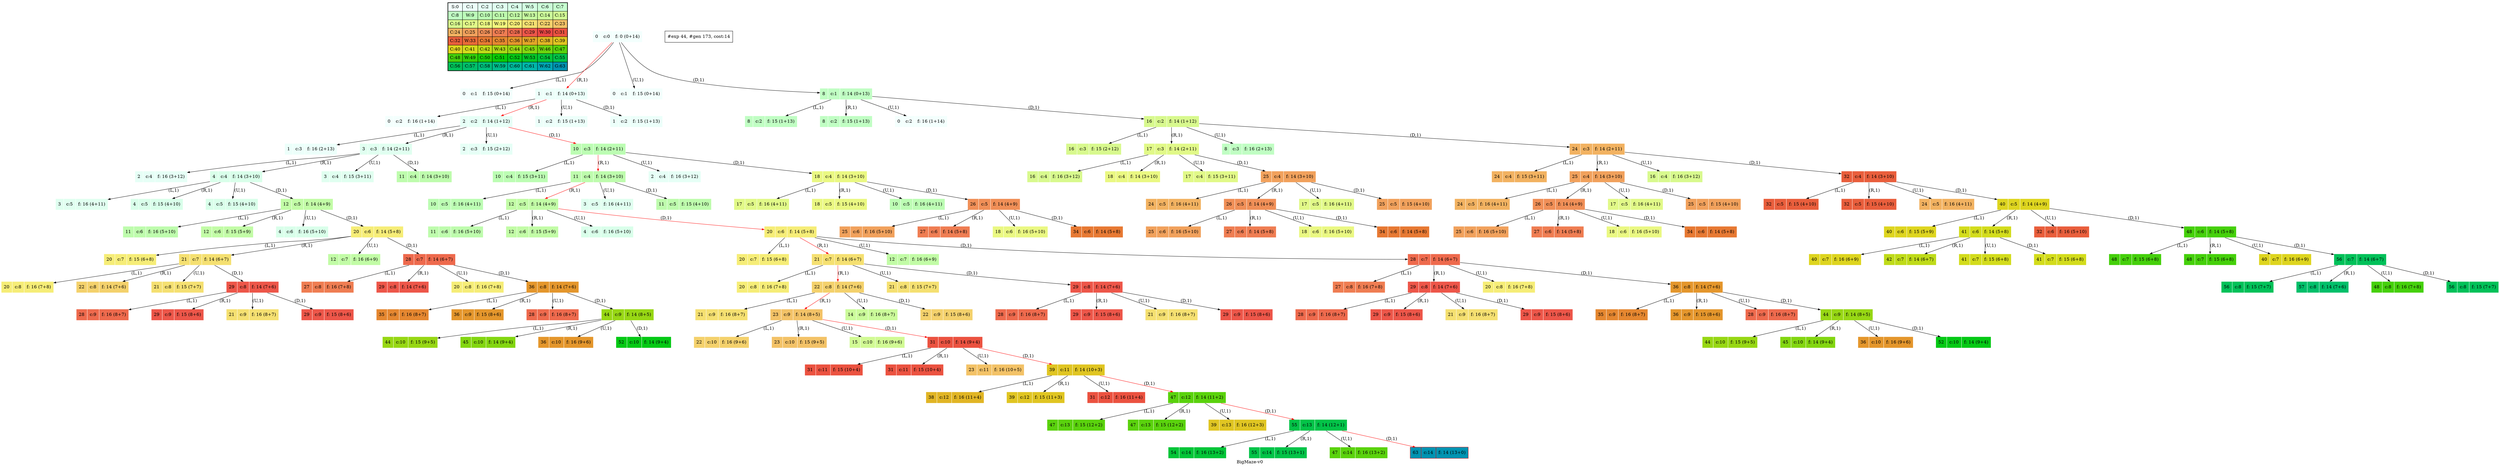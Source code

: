 digraph BigMaze { label="BigMaze-v0"
subgraph MAP {label=Map;map [shape=plaintext label=<<table border="1" cellpadding="5" cellspacing="0" cellborder="1"><tr><td bgcolor="0.46862745 0.04925994 0.99969645 1.        ">S:0</td><td bgcolor="0.45294118 0.07385253 0.99931706 1.        ">C:1</td><td bgcolor="0.4372549  0.09840028 0.99878599 1.        ">C:2</td><td bgcolor="0.42156863 0.12288829 0.99810333 1.        ">C:3</td><td bgcolor="0.40588235 0.1473017  0.99726917 1.        ">C:4</td><td bgcolor="0.39019608 0.17162568 0.99628365 1.        ">W:5</td><td bgcolor="0.3745098  0.19584547 0.99514692 1.        ">C:6</td><td bgcolor="0.35882353 0.21994636 0.99385914 1.        ">C:7</td></tr><tr><td bgcolor="0.34313725 0.24391372 0.99242051 1.        ">C:8</td><td bgcolor="0.32745098 0.267733   0.99083125 1.        ">W:9</td><td bgcolor="0.31176471 0.29138975 0.98909161 1.        ">C:10</td><td bgcolor="0.29607843 0.31486959 0.98720184 1.        ">C:11</td><td bgcolor="0.28039216 0.33815827 0.98516223 1.        ">C:12</td><td bgcolor="0.26470588 0.36124167 0.9829731  1.        ">W:13</td><td bgcolor="0.24901961 0.38410575 0.98063477 1.        ">C:14</td><td bgcolor="0.23333333 0.40673664 0.9781476  1.        ">C:15</td></tr><tr><td bgcolor="0.21764706 0.42912061 0.97551197 1.        ">C:16</td><td bgcolor="0.20196078 0.45124406 0.97272827 1.        ">C:17</td><td bgcolor="0.18627451 0.47309356 0.96979694 1.        ">C:18</td><td bgcolor="0.17058824 0.49465584 0.9667184  1.        ">W:19</td><td bgcolor="0.15490196 0.51591783 0.96349314 1.        ">C:20</td><td bgcolor="0.13921569 0.5368666  0.96012165 1.        ">C:21</td><td bgcolor="0.12352941 0.55748944 0.95660442 1.        ">C:22</td><td bgcolor="0.10784314 0.57777383 0.952942   1.        ">C:23</td></tr><tr><td bgcolor="0.09215686 0.59770746 0.94913494 1.        ">C:24</td><td bgcolor="0.07647059 0.61727822 0.94518383 1.        ">C:25</td><td bgcolor="0.06078431 0.63647424 0.94108925 1.        ">C:26</td><td bgcolor="0.04509804 0.65528385 0.93685184 1.        ">C:27</td><td bgcolor="0.02941176 0.67369564 0.93247223 1.        ">C:28</td><td bgcolor="0.01372549 0.69169844 0.92795109 1.        ">C:29</td><td bgcolor="0.00196078 0.70928131 0.92328911 1.        ">W:30</td><td bgcolor="0.01764706 0.72643357 0.91848699 1.        ">C:31</td></tr><tr><td bgcolor="0.03333333 0.74314483 0.91354546 1.        ">C:32</td><td bgcolor="0.04901961 0.75940492 0.90846527 1.        ">W:33</td><td bgcolor="0.06470588 0.77520398 0.9032472  1.        ">C:34</td><td bgcolor="0.08039216 0.79053241 0.89789203 1.        ">C:35</td><td bgcolor="0.09607843 0.80538092 0.89240058 1.        ">C:36</td><td bgcolor="0.11176471 0.81974048 0.88677369 1.        ">W:37</td><td bgcolor="0.12745098 0.83360239 0.88101219 1.        ">C:38</td><td bgcolor="0.14313725 0.84695821 0.87511698 1.        ">C:39</td></tr><tr><td bgcolor="0.15882353 0.85979985 0.86908895 1.        ">C:40</td><td bgcolor="0.1745098  0.87211951 0.862929   1.        ">C:41</td><td bgcolor="0.19019608 0.88390971 0.85663808 1.        ">C:42</td><td bgcolor="0.20588235 0.89516329 0.85021714 1.        ">W:43</td><td bgcolor="0.22156863 0.90587342 0.84366715 1.        ">C:44</td><td bgcolor="0.2372549  0.9160336  0.83698911 1.        ">C:45</td><td bgcolor="0.25294118 0.92563766 0.83018403 1.        ">W:46</td><td bgcolor="0.26862745 0.93467977 0.82325295 1.        ">C:47</td></tr><tr><td bgcolor="0.28431373 0.94315443 0.81619691 1.        ">C:48</td><td bgcolor="0.3        0.95105652 0.80901699 1.        ">W:49</td><td bgcolor="0.31568627 0.95838122 0.80171428 1.        ">C:50</td><td bgcolor="0.33137255 0.96512409 0.79428989 1.        ">C:51</td><td bgcolor="0.34705882 0.97128103 0.78674494 1.        ">C:52</td><td bgcolor="0.3627451  0.97684832 0.77908057 1.        ">W:53</td><td bgcolor="0.37843137 0.98182256 0.77129796 1.        ">C:54</td><td bgcolor="0.39411765 0.98620075 0.76339828 1.        ">C:55</td></tr><tr><td bgcolor="0.40980392 0.98998021 0.75538273 1.        ">C:56</td><td bgcolor="0.4254902  0.99315867 0.74725253 1.        ">C:57</td><td bgcolor="0.44117647 0.99573418 0.73900892 1.        ">C:58</td><td bgcolor="0.45686275 0.99770518 0.73065313 1.        ">W:59</td><td bgcolor="0.47254902 0.99907048 0.72218645 1.        ">C:60</td><td bgcolor="0.48823529 0.99982925 0.71361015 1.        ">C:61</td><td bgcolor="0.51176471 0.99982925 0.70054304 1.        ">W:62</td><td bgcolor="0.52745098 0.99907048 0.69169844 1.        ">G:63</td></tr></table>>]} 
nodesep=1 ranksep=0.5 node [shape=record] edge [arrowsize=0.7] 
"0_0" [label="<f0>0 |<f1> c:0 |<f2> f: 0 (0+14)", style=filled color=white fillcolor="0.46862745 0.04925994 0.99969645 1.        "]
"0_0.0-0" [label="<f0>0 |<f1> c:1 |<f2> f: 15 (0+14)", style=filled color=white fillcolor="0.46862745 0.04925994 0.99969645 1.        "] "0_0" -> "0_0.0-0" [label="(L,1)" ]; 
"0_0.1-1" [label="<f0>1 |<f1> c:1 |<f2> f: 14 (0+13)", style=filled color=white fillcolor="0.45294118 0.07385253 0.99931706 1.        "] "0_0" -> "0_0.1-1" [label="(R,1)" color=red ];  
"0_0.0-2" [label="<f0>0 |<f1> c:1 |<f2> f: 15 (0+14)", style=filled color=white fillcolor="0.46862745 0.04925994 0.99969645 1.        "] "0_0" -> "0_0.0-2" [label="(U,1)" ]; 
"0_0.8-3" [label="<f0>8 |<f1> c:1 |<f2> f: 14 (0+13)", style=filled color=white fillcolor="0.34313725 0.24391372 0.99242051 1.        "] "0_0" -> "0_0.8-3" [label="(D,1)" ]; 
"0_0.1.0-0" [label="<f0>0 |<f1> c:2 |<f2> f: 16 (1+14)", style=filled color=white fillcolor="0.46862745 0.04925994 0.99969645 1.        "] "0_0.1-1" -> "0_0.1.0-0" [label="(L,1)" ]; 
"0_0.1.2-1" [label="<f0>2 |<f1> c:2 |<f2> f: 14 (1+12)", style=filled color=white fillcolor="0.4372549  0.09840028 0.99878599 1.        "] "0_0.1-1" -> "0_0.1.2-1" [label="(R,1)" color=red ];  
"0_0.1.1-2" [label="<f0>1 |<f1> c:2 |<f2> f: 15 (1+13)", style=filled color=white fillcolor="0.45294118 0.07385253 0.99931706 1.        "] "0_0.1-1" -> "0_0.1.1-2" [label="(U,1)" ]; 
"0_0.1.1-3" [label="<f0>1 |<f1> c:2 |<f2> f: 15 (1+13)", style=filled color=white fillcolor="0.45294118 0.07385253 0.99931706 1.        "] "0_0.1-1" -> "0_0.1.1-3" [label="(D,1)" ]; 
"0_0.8.8-0" [label="<f0>8 |<f1> c:2 |<f2> f: 15 (1+13)", style=filled color=white fillcolor="0.34313725 0.24391372 0.99242051 1.        "] "0_0.8-3" -> "0_0.8.8-0" [label="(L,1)" ]; 
"0_0.8.8-1" [label="<f0>8 |<f1> c:2 |<f2> f: 15 (1+13)", style=filled color=white fillcolor="0.34313725 0.24391372 0.99242051 1.        "] "0_0.8-3" -> "0_0.8.8-1" [label="(R,1)" ]; 
"0_0.8.0-2" [label="<f0>0 |<f1> c:2 |<f2> f: 16 (1+14)", style=filled color=white fillcolor="0.46862745 0.04925994 0.99969645 1.        "] "0_0.8-3" -> "0_0.8.0-2" [label="(U,1)" ]; 
"0_0.8.16-3" [label="<f0>16 |<f1> c:2 |<f2> f: 14 (1+12)", style=filled color=white fillcolor="0.21764706 0.42912061 0.97551197 1.        "] "0_0.8-3" -> "0_0.8.16-3" [label="(D,1)" ]; 
"0_0.1.2.1-0" [label="<f0>1 |<f1> c:3 |<f2> f: 16 (2+13)", style=filled color=white fillcolor="0.45294118 0.07385253 0.99931706 1.        "] "0_0.1.2-1" -> "0_0.1.2.1-0" [label="(L,1)" ]; 
"0_0.1.2.3-1" [label="<f0>3 |<f1> c:3 |<f2> f: 14 (2+11)", style=filled color=white fillcolor="0.42156863 0.12288829 0.99810333 1.        "] "0_0.1.2-1" -> "0_0.1.2.3-1" [label="(R,1)" ]; 
"0_0.1.2.2-2" [label="<f0>2 |<f1> c:3 |<f2> f: 15 (2+12)", style=filled color=white fillcolor="0.4372549  0.09840028 0.99878599 1.        "] "0_0.1.2-1" -> "0_0.1.2.2-2" [label="(U,1)" ]; 
"0_0.1.2.10-3" [label="<f0>10 |<f1> c:3 |<f2> f: 14 (2+11)", style=filled color=white fillcolor="0.31176471 0.29138975 0.98909161 1.        "] "0_0.1.2-1" -> "0_0.1.2.10-3" [label="(D,1)" color=red ];  
"0_0.8.16.16-0" [label="<f0>16 |<f1> c:3 |<f2> f: 15 (2+12)", style=filled color=white fillcolor="0.21764706 0.42912061 0.97551197 1.        "] "0_0.8.16-3" -> "0_0.8.16.16-0" [label="(L,1)" ]; 
"0_0.8.16.17-1" [label="<f0>17 |<f1> c:3 |<f2> f: 14 (2+11)", style=filled color=white fillcolor="0.20196078 0.45124406 0.97272827 1.        "] "0_0.8.16-3" -> "0_0.8.16.17-1" [label="(R,1)" ]; 
"0_0.8.16.8-2" [label="<f0>8 |<f1> c:3 |<f2> f: 16 (2+13)", style=filled color=white fillcolor="0.34313725 0.24391372 0.99242051 1.        "] "0_0.8.16-3" -> "0_0.8.16.8-2" [label="(U,1)" ]; 
"0_0.8.16.24-3" [label="<f0>24 |<f1> c:3 |<f2> f: 14 (2+11)", style=filled color=white fillcolor="0.09215686 0.59770746 0.94913494 1.        "] "0_0.8.16-3" -> "0_0.8.16.24-3" [label="(D,1)" ]; 
"0_0.1.2.10.10-0" [label="<f0>10 |<f1> c:4 |<f2> f: 15 (3+11)", style=filled color=white fillcolor="0.31176471 0.29138975 0.98909161 1.        "] "0_0.1.2.10-3" -> "0_0.1.2.10.10-0" [label="(L,1)" ]; 
"0_0.1.2.10.11-1" [label="<f0>11 |<f1> c:4 |<f2> f: 14 (3+10)", style=filled color=white fillcolor="0.29607843 0.31486959 0.98720184 1.        "] "0_0.1.2.10-3" -> "0_0.1.2.10.11-1" [label="(R,1)" color=red ];  
"0_0.1.2.10.2-2" [label="<f0>2 |<f1> c:4 |<f2> f: 16 (3+12)", style=filled color=white fillcolor="0.4372549  0.09840028 0.99878599 1.        "] "0_0.1.2.10-3" -> "0_0.1.2.10.2-2" [label="(U,1)" ]; 
"0_0.1.2.10.18-3" [label="<f0>18 |<f1> c:4 |<f2> f: 14 (3+10)", style=filled color=white fillcolor="0.18627451 0.47309356 0.96979694 1.        "] "0_0.1.2.10-3" -> "0_0.1.2.10.18-3" [label="(D,1)" ]; 
"0_0.1.2.3.2-0" [label="<f0>2 |<f1> c:4 |<f2> f: 16 (3+12)", style=filled color=white fillcolor="0.4372549  0.09840028 0.99878599 1.        "] "0_0.1.2.3-1" -> "0_0.1.2.3.2-0" [label="(L,1)" ]; 
"0_0.1.2.3.4-1" [label="<f0>4 |<f1> c:4 |<f2> f: 14 (3+10)", style=filled color=white fillcolor="0.40588235 0.1473017  0.99726917 1.        "] "0_0.1.2.3-1" -> "0_0.1.2.3.4-1" [label="(R,1)" ]; 
"0_0.1.2.3.3-2" [label="<f0>3 |<f1> c:4 |<f2> f: 15 (3+11)", style=filled color=white fillcolor="0.42156863 0.12288829 0.99810333 1.        "] "0_0.1.2.3-1" -> "0_0.1.2.3.3-2" [label="(U,1)" ]; 
"0_0.1.2.3.11-3" [label="<f0>11 |<f1> c:4 |<f2> f: 14 (3+10)", style=filled color=white fillcolor="0.29607843 0.31486959 0.98720184 1.        "] "0_0.1.2.3-1" -> "0_0.1.2.3.11-3" [label="(D,1)" ]; 
"0_0.8.16.17.16-0" [label="<f0>16 |<f1> c:4 |<f2> f: 16 (3+12)", style=filled color=white fillcolor="0.21764706 0.42912061 0.97551197 1.        "] "0_0.8.16.17-1" -> "0_0.8.16.17.16-0" [label="(L,1)" ]; 
"0_0.8.16.17.18-1" [label="<f0>18 |<f1> c:4 |<f2> f: 14 (3+10)", style=filled color=white fillcolor="0.18627451 0.47309356 0.96979694 1.        "] "0_0.8.16.17-1" -> "0_0.8.16.17.18-1" [label="(R,1)" ]; 
"0_0.8.16.17.17-2" [label="<f0>17 |<f1> c:4 |<f2> f: 15 (3+11)", style=filled color=white fillcolor="0.20196078 0.45124406 0.97272827 1.        "] "0_0.8.16.17-1" -> "0_0.8.16.17.17-2" [label="(U,1)" ]; 
"0_0.8.16.17.25-3" [label="<f0>25 |<f1> c:4 |<f2> f: 14 (3+10)", style=filled color=white fillcolor="0.07647059 0.61727822 0.94518383 1.        "] "0_0.8.16.17-1" -> "0_0.8.16.17.25-3" [label="(D,1)" ]; 
"0_0.1.2.10.11.10-0" [label="<f0>10 |<f1> c:5 |<f2> f: 16 (4+11)", style=filled color=white fillcolor="0.31176471 0.29138975 0.98909161 1.        "] "0_0.1.2.10.11-1" -> "0_0.1.2.10.11.10-0" [label="(L,1)" ]; 
"0_0.1.2.10.11.12-1" [label="<f0>12 |<f1> c:5 |<f2> f: 14 (4+9)", style=filled color=white fillcolor="0.28039216 0.33815827 0.98516223 1.        "] "0_0.1.2.10.11-1" -> "0_0.1.2.10.11.12-1" [label="(R,1)" color=red ];  
"0_0.1.2.10.11.3-2" [label="<f0>3 |<f1> c:5 |<f2> f: 16 (4+11)", style=filled color=white fillcolor="0.42156863 0.12288829 0.99810333 1.        "] "0_0.1.2.10.11-1" -> "0_0.1.2.10.11.3-2" [label="(U,1)" ]; 
"0_0.1.2.10.11.11-3" [label="<f0>11 |<f1> c:5 |<f2> f: 15 (4+10)", style=filled color=white fillcolor="0.29607843 0.31486959 0.98720184 1.        "] "0_0.1.2.10.11-1" -> "0_0.1.2.10.11.11-3" [label="(D,1)" ]; 
"0_0.8.16.17.25.24-0" [label="<f0>24 |<f1> c:5 |<f2> f: 16 (4+11)", style=filled color=white fillcolor="0.09215686 0.59770746 0.94913494 1.        "] "0_0.8.16.17.25-3" -> "0_0.8.16.17.25.24-0" [label="(L,1)" ]; 
"0_0.8.16.17.25.26-1" [label="<f0>26 |<f1> c:5 |<f2> f: 14 (4+9)", style=filled color=white fillcolor="0.06078431 0.63647424 0.94108925 1.        "] "0_0.8.16.17.25-3" -> "0_0.8.16.17.25.26-1" [label="(R,1)" ]; 
"0_0.8.16.17.25.17-2" [label="<f0>17 |<f1> c:5 |<f2> f: 16 (4+11)", style=filled color=white fillcolor="0.20196078 0.45124406 0.97272827 1.        "] "0_0.8.16.17.25-3" -> "0_0.8.16.17.25.17-2" [label="(U,1)" ]; 
"0_0.8.16.17.25.25-3" [label="<f0>25 |<f1> c:5 |<f2> f: 15 (4+10)", style=filled color=white fillcolor="0.07647059 0.61727822 0.94518383 1.        "] "0_0.8.16.17.25-3" -> "0_0.8.16.17.25.25-3" [label="(D,1)" ]; 
"0_0.1.2.10.11.12.11-0" [label="<f0>11 |<f1> c:6 |<f2> f: 16 (5+10)", style=filled color=white fillcolor="0.29607843 0.31486959 0.98720184 1.        "] "0_0.1.2.10.11.12-1" -> "0_0.1.2.10.11.12.11-0" [label="(L,1)" ]; 
"0_0.1.2.10.11.12.12-1" [label="<f0>12 |<f1> c:6 |<f2> f: 15 (5+9)", style=filled color=white fillcolor="0.28039216 0.33815827 0.98516223 1.        "] "0_0.1.2.10.11.12-1" -> "0_0.1.2.10.11.12.12-1" [label="(R,1)" ]; 
"0_0.1.2.10.11.12.4-2" [label="<f0>4 |<f1> c:6 |<f2> f: 16 (5+10)", style=filled color=white fillcolor="0.40588235 0.1473017  0.99726917 1.        "] "0_0.1.2.10.11.12-1" -> "0_0.1.2.10.11.12.4-2" [label="(U,1)" ]; 
"0_0.1.2.10.11.12.20-3" [label="<f0>20 |<f1> c:6 |<f2> f: 14 (5+8)", style=filled color=white fillcolor="0.15490196 0.51591783 0.96349314 1.        "] "0_0.1.2.10.11.12-1" -> "0_0.1.2.10.11.12.20-3" [label="(D,1)" color=red ];  
"0_0.8.16.17.25.26.25-0" [label="<f0>25 |<f1> c:6 |<f2> f: 16 (5+10)", style=filled color=white fillcolor="0.07647059 0.61727822 0.94518383 1.        "] "0_0.8.16.17.25.26-1" -> "0_0.8.16.17.25.26.25-0" [label="(L,1)" ]; 
"0_0.8.16.17.25.26.27-1" [label="<f0>27 |<f1> c:6 |<f2> f: 14 (5+8)", style=filled color=white fillcolor="0.04509804 0.65528385 0.93685184 1.        "] "0_0.8.16.17.25.26-1" -> "0_0.8.16.17.25.26.27-1" [label="(R,1)" ]; 
"0_0.8.16.17.25.26.18-2" [label="<f0>18 |<f1> c:6 |<f2> f: 16 (5+10)", style=filled color=white fillcolor="0.18627451 0.47309356 0.96979694 1.        "] "0_0.8.16.17.25.26-1" -> "0_0.8.16.17.25.26.18-2" [label="(U,1)" ]; 
"0_0.8.16.17.25.26.34-3" [label="<f0>34 |<f1> c:6 |<f2> f: 14 (5+8)", style=filled color=white fillcolor="0.06470588 0.77520398 0.9032472  1.        "] "0_0.8.16.17.25.26-1" -> "0_0.8.16.17.25.26.34-3" [label="(D,1)" ]; 
"0_0.1.2.10.18.17-0" [label="<f0>17 |<f1> c:5 |<f2> f: 16 (4+11)", style=filled color=white fillcolor="0.20196078 0.45124406 0.97272827 1.        "] "0_0.1.2.10.18-3" -> "0_0.1.2.10.18.17-0" [label="(L,1)" ]; 
"0_0.1.2.10.18.18-1" [label="<f0>18 |<f1> c:5 |<f2> f: 15 (4+10)", style=filled color=white fillcolor="0.18627451 0.47309356 0.96979694 1.        "] "0_0.1.2.10.18-3" -> "0_0.1.2.10.18.18-1" [label="(R,1)" ]; 
"0_0.1.2.10.18.10-2" [label="<f0>10 |<f1> c:5 |<f2> f: 16 (4+11)", style=filled color=white fillcolor="0.31176471 0.29138975 0.98909161 1.        "] "0_0.1.2.10.18-3" -> "0_0.1.2.10.18.10-2" [label="(U,1)" ]; 
"0_0.1.2.10.18.26-3" [label="<f0>26 |<f1> c:5 |<f2> f: 14 (4+9)", style=filled color=white fillcolor="0.06078431 0.63647424 0.94108925 1.        "] "0_0.1.2.10.18-3" -> "0_0.1.2.10.18.26-3" [label="(D,1)" ]; 
"0_0.1.2.3.4.3-0" [label="<f0>3 |<f1> c:5 |<f2> f: 16 (4+11)", style=filled color=white fillcolor="0.42156863 0.12288829 0.99810333 1.        "] "0_0.1.2.3.4-1" -> "0_0.1.2.3.4.3-0" [label="(L,1)" ]; 
"0_0.1.2.3.4.4-1" [label="<f0>4 |<f1> c:5 |<f2> f: 15 (4+10)", style=filled color=white fillcolor="0.40588235 0.1473017  0.99726917 1.        "] "0_0.1.2.3.4-1" -> "0_0.1.2.3.4.4-1" [label="(R,1)" ]; 
"0_0.1.2.3.4.4-2" [label="<f0>4 |<f1> c:5 |<f2> f: 15 (4+10)", style=filled color=white fillcolor="0.40588235 0.1473017  0.99726917 1.        "] "0_0.1.2.3.4-1" -> "0_0.1.2.3.4.4-2" [label="(U,1)" ]; 
"0_0.1.2.3.4.12-3" [label="<f0>12 |<f1> c:5 |<f2> f: 14 (4+9)", style=filled color=white fillcolor="0.28039216 0.33815827 0.98516223 1.        "] "0_0.1.2.3.4-1" -> "0_0.1.2.3.4.12-3" [label="(D,1)" ]; 
"0_0.8.16.24.24-0" [label="<f0>24 |<f1> c:4 |<f2> f: 15 (3+11)", style=filled color=white fillcolor="0.09215686 0.59770746 0.94913494 1.        "] "0_0.8.16.24-3" -> "0_0.8.16.24.24-0" [label="(L,1)" ]; 
"0_0.8.16.24.25-1" [label="<f0>25 |<f1> c:4 |<f2> f: 14 (3+10)", style=filled color=white fillcolor="0.07647059 0.61727822 0.94518383 1.        "] "0_0.8.16.24-3" -> "0_0.8.16.24.25-1" [label="(R,1)" ]; 
"0_0.8.16.24.16-2" [label="<f0>16 |<f1> c:4 |<f2> f: 16 (3+12)", style=filled color=white fillcolor="0.21764706 0.42912061 0.97551197 1.        "] "0_0.8.16.24-3" -> "0_0.8.16.24.16-2" [label="(U,1)" ]; 
"0_0.8.16.24.32-3" [label="<f0>32 |<f1> c:4 |<f2> f: 14 (3+10)", style=filled color=white fillcolor="0.03333333 0.74314483 0.91354546 1.        "] "0_0.8.16.24-3" -> "0_0.8.16.24.32-3" [label="(D,1)" ]; 
"0_0.1.2.10.11.12.20.20-0" [label="<f0>20 |<f1> c:7 |<f2> f: 15 (6+8)", style=filled color=white fillcolor="0.15490196 0.51591783 0.96349314 1.        "] "0_0.1.2.10.11.12.20-3" -> "0_0.1.2.10.11.12.20.20-0" [label="(L,1)" ]; 
"0_0.1.2.10.11.12.20.21-1" [label="<f0>21 |<f1> c:7 |<f2> f: 14 (6+7)", style=filled color=white fillcolor="0.13921569 0.5368666  0.96012165 1.        "] "0_0.1.2.10.11.12.20-3" -> "0_0.1.2.10.11.12.20.21-1" [label="(R,1)" color=red ];  
"0_0.1.2.10.11.12.20.12-2" [label="<f0>12 |<f1> c:7 |<f2> f: 16 (6+9)", style=filled color=white fillcolor="0.28039216 0.33815827 0.98516223 1.        "] "0_0.1.2.10.11.12.20-3" -> "0_0.1.2.10.11.12.20.12-2" [label="(U,1)" ]; 
"0_0.1.2.10.11.12.20.28-3" [label="<f0>28 |<f1> c:7 |<f2> f: 14 (6+7)", style=filled color=white fillcolor="0.02941176 0.67369564 0.93247223 1.        "] "0_0.1.2.10.11.12.20-3" -> "0_0.1.2.10.11.12.20.28-3" [label="(D,1)" ]; 
"0_0.1.2.10.18.26.25-0" [label="<f0>25 |<f1> c:6 |<f2> f: 16 (5+10)", style=filled color=white fillcolor="0.07647059 0.61727822 0.94518383 1.        "] "0_0.1.2.10.18.26-3" -> "0_0.1.2.10.18.26.25-0" [label="(L,1)" ]; 
"0_0.1.2.10.18.26.27-1" [label="<f0>27 |<f1> c:6 |<f2> f: 14 (5+8)", style=filled color=white fillcolor="0.04509804 0.65528385 0.93685184 1.        "] "0_0.1.2.10.18.26-3" -> "0_0.1.2.10.18.26.27-1" [label="(R,1)" ]; 
"0_0.1.2.10.18.26.18-2" [label="<f0>18 |<f1> c:6 |<f2> f: 16 (5+10)", style=filled color=white fillcolor="0.18627451 0.47309356 0.96979694 1.        "] "0_0.1.2.10.18.26-3" -> "0_0.1.2.10.18.26.18-2" [label="(U,1)" ]; 
"0_0.1.2.10.18.26.34-3" [label="<f0>34 |<f1> c:6 |<f2> f: 14 (5+8)", style=filled color=white fillcolor="0.06470588 0.77520398 0.9032472  1.        "] "0_0.1.2.10.18.26-3" -> "0_0.1.2.10.18.26.34-3" [label="(D,1)" ]; 
"0_0.8.16.24.25.24-0" [label="<f0>24 |<f1> c:5 |<f2> f: 16 (4+11)", style=filled color=white fillcolor="0.09215686 0.59770746 0.94913494 1.        "] "0_0.8.16.24.25-1" -> "0_0.8.16.24.25.24-0" [label="(L,1)" ]; 
"0_0.8.16.24.25.26-1" [label="<f0>26 |<f1> c:5 |<f2> f: 14 (4+9)", style=filled color=white fillcolor="0.06078431 0.63647424 0.94108925 1.        "] "0_0.8.16.24.25-1" -> "0_0.8.16.24.25.26-1" [label="(R,1)" ]; 
"0_0.8.16.24.25.17-2" [label="<f0>17 |<f1> c:5 |<f2> f: 16 (4+11)", style=filled color=white fillcolor="0.20196078 0.45124406 0.97272827 1.        "] "0_0.8.16.24.25-1" -> "0_0.8.16.24.25.17-2" [label="(U,1)" ]; 
"0_0.8.16.24.25.25-3" [label="<f0>25 |<f1> c:5 |<f2> f: 15 (4+10)", style=filled color=white fillcolor="0.07647059 0.61727822 0.94518383 1.        "] "0_0.8.16.24.25-1" -> "0_0.8.16.24.25.25-3" [label="(D,1)" ]; 
"0_0.8.16.24.32.32-0" [label="<f0>32 |<f1> c:5 |<f2> f: 15 (4+10)", style=filled color=white fillcolor="0.03333333 0.74314483 0.91354546 1.        "] "0_0.8.16.24.32-3" -> "0_0.8.16.24.32.32-0" [label="(L,1)" ]; 
"0_0.8.16.24.32.32-1" [label="<f0>32 |<f1> c:5 |<f2> f: 15 (4+10)", style=filled color=white fillcolor="0.03333333 0.74314483 0.91354546 1.        "] "0_0.8.16.24.32-3" -> "0_0.8.16.24.32.32-1" [label="(R,1)" ]; 
"0_0.8.16.24.32.24-2" [label="<f0>24 |<f1> c:5 |<f2> f: 16 (4+11)", style=filled color=white fillcolor="0.09215686 0.59770746 0.94913494 1.        "] "0_0.8.16.24.32-3" -> "0_0.8.16.24.32.24-2" [label="(U,1)" ]; 
"0_0.8.16.24.32.40-3" [label="<f0>40 |<f1> c:5 |<f2> f: 14 (4+9)", style=filled color=white fillcolor="0.15882353 0.85979985 0.86908895 1.        "] "0_0.8.16.24.32-3" -> "0_0.8.16.24.32.40-3" [label="(D,1)" ]; 
"0_0.1.2.10.11.12.20.21.20-0" [label="<f0>20 |<f1> c:8 |<f2> f: 16 (7+8)", style=filled color=white fillcolor="0.15490196 0.51591783 0.96349314 1.        "] "0_0.1.2.10.11.12.20.21-1" -> "0_0.1.2.10.11.12.20.21.20-0" [label="(L,1)" ]; 
"0_0.1.2.10.11.12.20.21.22-1" [label="<f0>22 |<f1> c:8 |<f2> f: 14 (7+6)", style=filled color=white fillcolor="0.12352941 0.55748944 0.95660442 1.        "] "0_0.1.2.10.11.12.20.21-1" -> "0_0.1.2.10.11.12.20.21.22-1" [label="(R,1)" color=red ];  
"0_0.1.2.10.11.12.20.21.21-2" [label="<f0>21 |<f1> c:8 |<f2> f: 15 (7+7)", style=filled color=white fillcolor="0.13921569 0.5368666  0.96012165 1.        "] "0_0.1.2.10.11.12.20.21-1" -> "0_0.1.2.10.11.12.20.21.21-2" [label="(U,1)" ]; 
"0_0.1.2.10.11.12.20.21.29-3" [label="<f0>29 |<f1> c:8 |<f2> f: 14 (7+6)", style=filled color=white fillcolor="0.01372549 0.69169844 0.92795109 1.        "] "0_0.1.2.10.11.12.20.21-1" -> "0_0.1.2.10.11.12.20.21.29-3" [label="(D,1)" ]; 
"0_0.8.16.24.32.40.40-0" [label="<f0>40 |<f1> c:6 |<f2> f: 15 (5+9)", style=filled color=white fillcolor="0.15882353 0.85979985 0.86908895 1.        "] "0_0.8.16.24.32.40-3" -> "0_0.8.16.24.32.40.40-0" [label="(L,1)" ]; 
"0_0.8.16.24.32.40.41-1" [label="<f0>41 |<f1> c:6 |<f2> f: 14 (5+8)", style=filled color=white fillcolor="0.1745098  0.87211951 0.862929   1.        "] "0_0.8.16.24.32.40-3" -> "0_0.8.16.24.32.40.41-1" [label="(R,1)" ]; 
"0_0.8.16.24.32.40.32-2" [label="<f0>32 |<f1> c:6 |<f2> f: 16 (5+10)", style=filled color=white fillcolor="0.03333333 0.74314483 0.91354546 1.        "] "0_0.8.16.24.32.40-3" -> "0_0.8.16.24.32.40.32-2" [label="(U,1)" ]; 
"0_0.8.16.24.32.40.48-3" [label="<f0>48 |<f1> c:6 |<f2> f: 14 (5+8)", style=filled color=white fillcolor="0.28431373 0.94315443 0.81619691 1.        "] "0_0.8.16.24.32.40-3" -> "0_0.8.16.24.32.40.48-3" [label="(D,1)" ]; 
"0_0.1.2.10.11.12.20.21.22.21-0" [label="<f0>21 |<f1> c:9 |<f2> f: 16 (8+7)", style=filled color=white fillcolor="0.13921569 0.5368666  0.96012165 1.        "] "0_0.1.2.10.11.12.20.21.22-1" -> "0_0.1.2.10.11.12.20.21.22.21-0" [label="(L,1)" ]; 
"0_0.1.2.10.11.12.20.21.22.23-1" [label="<f0>23 |<f1> c:9 |<f2> f: 14 (8+5)", style=filled color=white fillcolor="0.10784314 0.57777383 0.952942   1.        "] "0_0.1.2.10.11.12.20.21.22-1" -> "0_0.1.2.10.11.12.20.21.22.23-1" [label="(R,1)" color=red ];  
"0_0.1.2.10.11.12.20.21.22.14-2" [label="<f0>14 |<f1> c:9 |<f2> f: 16 (8+7)", style=filled color=white fillcolor="0.24901961 0.38410575 0.98063477 1.        "] "0_0.1.2.10.11.12.20.21.22-1" -> "0_0.1.2.10.11.12.20.21.22.14-2" [label="(U,1)" ]; 
"0_0.1.2.10.11.12.20.21.22.22-3" [label="<f0>22 |<f1> c:9 |<f2> f: 15 (8+6)", style=filled color=white fillcolor="0.12352941 0.55748944 0.95660442 1.        "] "0_0.1.2.10.11.12.20.21.22-1" -> "0_0.1.2.10.11.12.20.21.22.22-3" [label="(D,1)" ]; 
"0_0.1.2.10.11.12.20.21.29.28-0" [label="<f0>28 |<f1> c:9 |<f2> f: 16 (8+7)", style=filled color=white fillcolor="0.02941176 0.67369564 0.93247223 1.        "] "0_0.1.2.10.11.12.20.21.29-3" -> "0_0.1.2.10.11.12.20.21.29.28-0" [label="(L,1)" ]; 
"0_0.1.2.10.11.12.20.21.29.29-1" [label="<f0>29 |<f1> c:9 |<f2> f: 15 (8+6)", style=filled color=white fillcolor="0.01372549 0.69169844 0.92795109 1.        "] "0_0.1.2.10.11.12.20.21.29-3" -> "0_0.1.2.10.11.12.20.21.29.29-1" [label="(R,1)" ]; 
"0_0.1.2.10.11.12.20.21.29.21-2" [label="<f0>21 |<f1> c:9 |<f2> f: 16 (8+7)", style=filled color=white fillcolor="0.13921569 0.5368666  0.96012165 1.        "] "0_0.1.2.10.11.12.20.21.29-3" -> "0_0.1.2.10.11.12.20.21.29.21-2" [label="(U,1)" ]; 
"0_0.1.2.10.11.12.20.21.29.29-3" [label="<f0>29 |<f1> c:9 |<f2> f: 15 (8+6)", style=filled color=white fillcolor="0.01372549 0.69169844 0.92795109 1.        "] "0_0.1.2.10.11.12.20.21.29-3" -> "0_0.1.2.10.11.12.20.21.29.29-3" [label="(D,1)" ]; 
"0_0.8.16.24.32.40.48.48-0" [label="<f0>48 |<f1> c:7 |<f2> f: 15 (6+8)", style=filled color=white fillcolor="0.28431373 0.94315443 0.81619691 1.        "] "0_0.8.16.24.32.40.48-3" -> "0_0.8.16.24.32.40.48.48-0" [label="(L,1)" ]; 
"0_0.8.16.24.32.40.48.48-1" [label="<f0>48 |<f1> c:7 |<f2> f: 15 (6+8)", style=filled color=white fillcolor="0.28431373 0.94315443 0.81619691 1.        "] "0_0.8.16.24.32.40.48-3" -> "0_0.8.16.24.32.40.48.48-1" [label="(R,1)" ]; 
"0_0.8.16.24.32.40.48.40-2" [label="<f0>40 |<f1> c:7 |<f2> f: 16 (6+9)", style=filled color=white fillcolor="0.15882353 0.85979985 0.86908895 1.        "] "0_0.8.16.24.32.40.48-3" -> "0_0.8.16.24.32.40.48.40-2" [label="(U,1)" ]; 
"0_0.8.16.24.32.40.48.56-3" [label="<f0>56 |<f1> c:7 |<f2> f: 14 (6+7)", style=filled color=white fillcolor="0.40980392 0.98998021 0.75538273 1.        "] "0_0.8.16.24.32.40.48-3" -> "0_0.8.16.24.32.40.48.56-3" [label="(D,1)" ]; 
"0_0.1.2.10.11.12.20.21.22.23.22-0" [label="<f0>22 |<f1> c:10 |<f2> f: 16 (9+6)", style=filled color=white fillcolor="0.12352941 0.55748944 0.95660442 1.        "] "0_0.1.2.10.11.12.20.21.22.23-1" -> "0_0.1.2.10.11.12.20.21.22.23.22-0" [label="(L,1)" ]; 
"0_0.1.2.10.11.12.20.21.22.23.23-1" [label="<f0>23 |<f1> c:10 |<f2> f: 15 (9+5)", style=filled color=white fillcolor="0.10784314 0.57777383 0.952942   1.        "] "0_0.1.2.10.11.12.20.21.22.23-1" -> "0_0.1.2.10.11.12.20.21.22.23.23-1" [label="(R,1)" ]; 
"0_0.1.2.10.11.12.20.21.22.23.15-2" [label="<f0>15 |<f1> c:10 |<f2> f: 16 (9+6)", style=filled color=white fillcolor="0.23333333 0.40673664 0.9781476  1.        "] "0_0.1.2.10.11.12.20.21.22.23-1" -> "0_0.1.2.10.11.12.20.21.22.23.15-2" [label="(U,1)" ]; 
"0_0.1.2.10.11.12.20.21.22.23.31-3" [label="<f0>31 |<f1> c:10 |<f2> f: 14 (9+4)", style=filled color=white fillcolor="0.01764706 0.72643357 0.91848699 1.        "] "0_0.1.2.10.11.12.20.21.22.23-1" -> "0_0.1.2.10.11.12.20.21.22.23.31-3" [label="(D,1)" color=red ];  
"0_0.8.16.24.32.40.41.40-0" [label="<f0>40 |<f1> c:7 |<f2> f: 16 (6+9)", style=filled color=white fillcolor="0.15882353 0.85979985 0.86908895 1.        "] "0_0.8.16.24.32.40.41-1" -> "0_0.8.16.24.32.40.41.40-0" [label="(L,1)" ]; 
"0_0.8.16.24.32.40.41.42-1" [label="<f0>42 |<f1> c:7 |<f2> f: 14 (6+7)", style=filled color=white fillcolor="0.19019608 0.88390971 0.85663808 1.        "] "0_0.8.16.24.32.40.41-1" -> "0_0.8.16.24.32.40.41.42-1" [label="(R,1)" ]; 
"0_0.8.16.24.32.40.41.41-2" [label="<f0>41 |<f1> c:7 |<f2> f: 15 (6+8)", style=filled color=white fillcolor="0.1745098  0.87211951 0.862929   1.        "] "0_0.8.16.24.32.40.41-1" -> "0_0.8.16.24.32.40.41.41-2" [label="(U,1)" ]; 
"0_0.8.16.24.32.40.41.41-3" [label="<f0>41 |<f1> c:7 |<f2> f: 15 (6+8)", style=filled color=white fillcolor="0.1745098  0.87211951 0.862929   1.        "] "0_0.8.16.24.32.40.41-1" -> "0_0.8.16.24.32.40.41.41-3" [label="(D,1)" ]; 
"0_0.8.16.24.32.40.48.56.56-0" [label="<f0>56 |<f1> c:8 |<f2> f: 15 (7+7)", style=filled color=white fillcolor="0.40980392 0.98998021 0.75538273 1.        "] "0_0.8.16.24.32.40.48.56-3" -> "0_0.8.16.24.32.40.48.56.56-0" [label="(L,1)" ]; 
"0_0.8.16.24.32.40.48.56.57-1" [label="<f0>57 |<f1> c:8 |<f2> f: 14 (7+6)", style=filled color=white fillcolor="0.4254902  0.99315867 0.74725253 1.        "] "0_0.8.16.24.32.40.48.56-3" -> "0_0.8.16.24.32.40.48.56.57-1" [label="(R,1)" ]; 
"0_0.8.16.24.32.40.48.56.48-2" [label="<f0>48 |<f1> c:8 |<f2> f: 16 (7+8)", style=filled color=white fillcolor="0.28431373 0.94315443 0.81619691 1.        "] "0_0.8.16.24.32.40.48.56-3" -> "0_0.8.16.24.32.40.48.56.48-2" [label="(U,1)" ]; 
"0_0.8.16.24.32.40.48.56.56-3" [label="<f0>56 |<f1> c:8 |<f2> f: 15 (7+7)", style=filled color=white fillcolor="0.40980392 0.98998021 0.75538273 1.        "] "0_0.8.16.24.32.40.48.56-3" -> "0_0.8.16.24.32.40.48.56.56-3" [label="(D,1)" ]; 
"0_0.1.2.10.11.12.20.21.22.23.31.31-0" [label="<f0>31 |<f1> c:11 |<f2> f: 15 (10+4)", style=filled color=white fillcolor="0.01764706 0.72643357 0.91848699 1.        "] "0_0.1.2.10.11.12.20.21.22.23.31-3" -> "0_0.1.2.10.11.12.20.21.22.23.31.31-0" [label="(L,1)" ]; 
"0_0.1.2.10.11.12.20.21.22.23.31.31-1" [label="<f0>31 |<f1> c:11 |<f2> f: 15 (10+4)", style=filled color=white fillcolor="0.01764706 0.72643357 0.91848699 1.        "] "0_0.1.2.10.11.12.20.21.22.23.31-3" -> "0_0.1.2.10.11.12.20.21.22.23.31.31-1" [label="(R,1)" ]; 
"0_0.1.2.10.11.12.20.21.22.23.31.23-2" [label="<f0>23 |<f1> c:11 |<f2> f: 16 (10+5)", style=filled color=white fillcolor="0.10784314 0.57777383 0.952942   1.        "] "0_0.1.2.10.11.12.20.21.22.23.31-3" -> "0_0.1.2.10.11.12.20.21.22.23.31.23-2" [label="(U,1)" ]; 
"0_0.1.2.10.11.12.20.21.22.23.31.39-3" [label="<f0>39 |<f1> c:11 |<f2> f: 14 (10+3)", style=filled color=white fillcolor="0.14313725 0.84695821 0.87511698 1.        "] "0_0.1.2.10.11.12.20.21.22.23.31-3" -> "0_0.1.2.10.11.12.20.21.22.23.31.39-3" [label="(D,1)" color=red ];  
"0_0.1.2.10.11.12.20.28.27-0" [label="<f0>27 |<f1> c:8 |<f2> f: 16 (7+8)", style=filled color=white fillcolor="0.04509804 0.65528385 0.93685184 1.        "] "0_0.1.2.10.11.12.20.28-3" -> "0_0.1.2.10.11.12.20.28.27-0" [label="(L,1)" ]; 
"0_0.1.2.10.11.12.20.28.29-1" [label="<f0>29 |<f1> c:8 |<f2> f: 14 (7+6)", style=filled color=white fillcolor="0.01372549 0.69169844 0.92795109 1.        "] "0_0.1.2.10.11.12.20.28-3" -> "0_0.1.2.10.11.12.20.28.29-1" [label="(R,1)" ]; 
"0_0.1.2.10.11.12.20.28.20-2" [label="<f0>20 |<f1> c:8 |<f2> f: 16 (7+8)", style=filled color=white fillcolor="0.15490196 0.51591783 0.96349314 1.        "] "0_0.1.2.10.11.12.20.28-3" -> "0_0.1.2.10.11.12.20.28.20-2" [label="(U,1)" ]; 
"0_0.1.2.10.11.12.20.28.36-3" [label="<f0>36 |<f1> c:8 |<f2> f: 14 (7+6)", style=filled color=white fillcolor="0.09607843 0.80538092 0.89240058 1.        "] "0_0.1.2.10.11.12.20.28-3" -> "0_0.1.2.10.11.12.20.28.36-3" [label="(D,1)" ]; 
"0_0.8.16.24.25.26.25-0" [label="<f0>25 |<f1> c:6 |<f2> f: 16 (5+10)", style=filled color=white fillcolor="0.07647059 0.61727822 0.94518383 1.        "] "0_0.8.16.24.25.26-1" -> "0_0.8.16.24.25.26.25-0" [label="(L,1)" ]; 
"0_0.8.16.24.25.26.27-1" [label="<f0>27 |<f1> c:6 |<f2> f: 14 (5+8)", style=filled color=white fillcolor="0.04509804 0.65528385 0.93685184 1.        "] "0_0.8.16.24.25.26-1" -> "0_0.8.16.24.25.26.27-1" [label="(R,1)" ]; 
"0_0.8.16.24.25.26.18-2" [label="<f0>18 |<f1> c:6 |<f2> f: 16 (5+10)", style=filled color=white fillcolor="0.18627451 0.47309356 0.96979694 1.        "] "0_0.8.16.24.25.26-1" -> "0_0.8.16.24.25.26.18-2" [label="(U,1)" ]; 
"0_0.8.16.24.25.26.34-3" [label="<f0>34 |<f1> c:6 |<f2> f: 14 (5+8)", style=filled color=white fillcolor="0.06470588 0.77520398 0.9032472  1.        "] "0_0.8.16.24.25.26-1" -> "0_0.8.16.24.25.26.34-3" [label="(D,1)" ]; 
"0_0.1.2.3.4.12.11-0" [label="<f0>11 |<f1> c:6 |<f2> f: 16 (5+10)", style=filled color=white fillcolor="0.29607843 0.31486959 0.98720184 1.        "] "0_0.1.2.3.4.12-3" -> "0_0.1.2.3.4.12.11-0" [label="(L,1)" ]; 
"0_0.1.2.3.4.12.12-1" [label="<f0>12 |<f1> c:6 |<f2> f: 15 (5+9)", style=filled color=white fillcolor="0.28039216 0.33815827 0.98516223 1.        "] "0_0.1.2.3.4.12-3" -> "0_0.1.2.3.4.12.12-1" [label="(R,1)" ]; 
"0_0.1.2.3.4.12.4-2" [label="<f0>4 |<f1> c:6 |<f2> f: 16 (5+10)", style=filled color=white fillcolor="0.40588235 0.1473017  0.99726917 1.        "] "0_0.1.2.3.4.12-3" -> "0_0.1.2.3.4.12.4-2" [label="(U,1)" ]; 
"0_0.1.2.3.4.12.20-3" [label="<f0>20 |<f1> c:6 |<f2> f: 14 (5+8)", style=filled color=white fillcolor="0.15490196 0.51591783 0.96349314 1.        "] "0_0.1.2.3.4.12-3" -> "0_0.1.2.3.4.12.20-3" [label="(D,1)" ]; 
"0_0.1.2.10.11.12.20.21.22.23.31.39.38-0" [label="<f0>38 |<f1> c:12 |<f2> f: 16 (11+4)", style=filled color=white fillcolor="0.12745098 0.83360239 0.88101219 1.        "] "0_0.1.2.10.11.12.20.21.22.23.31.39-3" -> "0_0.1.2.10.11.12.20.21.22.23.31.39.38-0" [label="(L,1)" ]; 
"0_0.1.2.10.11.12.20.21.22.23.31.39.39-1" [label="<f0>39 |<f1> c:12 |<f2> f: 15 (11+3)", style=filled color=white fillcolor="0.14313725 0.84695821 0.87511698 1.        "] "0_0.1.2.10.11.12.20.21.22.23.31.39-3" -> "0_0.1.2.10.11.12.20.21.22.23.31.39.39-1" [label="(R,1)" ]; 
"0_0.1.2.10.11.12.20.21.22.23.31.39.31-2" [label="<f0>31 |<f1> c:12 |<f2> f: 16 (11+4)", style=filled color=white fillcolor="0.01764706 0.72643357 0.91848699 1.        "] "0_0.1.2.10.11.12.20.21.22.23.31.39-3" -> "0_0.1.2.10.11.12.20.21.22.23.31.39.31-2" [label="(U,1)" ]; 
"0_0.1.2.10.11.12.20.21.22.23.31.39.47-3" [label="<f0>47 |<f1> c:12 |<f2> f: 14 (11+2)", style=filled color=white fillcolor="0.26862745 0.93467977 0.82325295 1.        "] "0_0.1.2.10.11.12.20.21.22.23.31.39-3" -> "0_0.1.2.10.11.12.20.21.22.23.31.39.47-3" [label="(D,1)" color=red ];  
"0_0.1.2.10.11.12.20.28.29.28-0" [label="<f0>28 |<f1> c:9 |<f2> f: 16 (8+7)", style=filled color=white fillcolor="0.02941176 0.67369564 0.93247223 1.        "] "0_0.1.2.10.11.12.20.28.29-1" -> "0_0.1.2.10.11.12.20.28.29.28-0" [label="(L,1)" ]; 
"0_0.1.2.10.11.12.20.28.29.29-1" [label="<f0>29 |<f1> c:9 |<f2> f: 15 (8+6)", style=filled color=white fillcolor="0.01372549 0.69169844 0.92795109 1.        "] "0_0.1.2.10.11.12.20.28.29-1" -> "0_0.1.2.10.11.12.20.28.29.29-1" [label="(R,1)" ]; 
"0_0.1.2.10.11.12.20.28.29.21-2" [label="<f0>21 |<f1> c:9 |<f2> f: 16 (8+7)", style=filled color=white fillcolor="0.13921569 0.5368666  0.96012165 1.        "] "0_0.1.2.10.11.12.20.28.29-1" -> "0_0.1.2.10.11.12.20.28.29.21-2" [label="(U,1)" ]; 
"0_0.1.2.10.11.12.20.28.29.29-3" [label="<f0>29 |<f1> c:9 |<f2> f: 15 (8+6)", style=filled color=white fillcolor="0.01372549 0.69169844 0.92795109 1.        "] "0_0.1.2.10.11.12.20.28.29-1" -> "0_0.1.2.10.11.12.20.28.29.29-3" [label="(D,1)" ]; 
"0_0.1.2.10.11.12.20.28.36.35-0" [label="<f0>35 |<f1> c:9 |<f2> f: 16 (8+7)", style=filled color=white fillcolor="0.08039216 0.79053241 0.89789203 1.        "] "0_0.1.2.10.11.12.20.28.36-3" -> "0_0.1.2.10.11.12.20.28.36.35-0" [label="(L,1)" ]; 
"0_0.1.2.10.11.12.20.28.36.36-1" [label="<f0>36 |<f1> c:9 |<f2> f: 15 (8+6)", style=filled color=white fillcolor="0.09607843 0.80538092 0.89240058 1.        "] "0_0.1.2.10.11.12.20.28.36-3" -> "0_0.1.2.10.11.12.20.28.36.36-1" [label="(R,1)" ]; 
"0_0.1.2.10.11.12.20.28.36.28-2" [label="<f0>28 |<f1> c:9 |<f2> f: 16 (8+7)", style=filled color=white fillcolor="0.02941176 0.67369564 0.93247223 1.        "] "0_0.1.2.10.11.12.20.28.36-3" -> "0_0.1.2.10.11.12.20.28.36.28-2" [label="(U,1)" ]; 
"0_0.1.2.10.11.12.20.28.36.44-3" [label="<f0>44 |<f1> c:9 |<f2> f: 14 (8+5)", style=filled color=white fillcolor="0.22156863 0.90587342 0.84366715 1.        "] "0_0.1.2.10.11.12.20.28.36-3" -> "0_0.1.2.10.11.12.20.28.36.44-3" [label="(D,1)" ]; 
"0_0.1.2.3.4.12.20.20-0" [label="<f0>20 |<f1> c:7 |<f2> f: 15 (6+8)", style=filled color=white fillcolor="0.15490196 0.51591783 0.96349314 1.        "] "0_0.1.2.3.4.12.20-3" -> "0_0.1.2.3.4.12.20.20-0" [label="(L,1)" ]; 
"0_0.1.2.3.4.12.20.21-1" [label="<f0>21 |<f1> c:7 |<f2> f: 14 (6+7)", style=filled color=white fillcolor="0.13921569 0.5368666  0.96012165 1.        "] "0_0.1.2.3.4.12.20-3" -> "0_0.1.2.3.4.12.20.21-1" [label="(R,1)" ]; 
"0_0.1.2.3.4.12.20.12-2" [label="<f0>12 |<f1> c:7 |<f2> f: 16 (6+9)", style=filled color=white fillcolor="0.28039216 0.33815827 0.98516223 1.        "] "0_0.1.2.3.4.12.20-3" -> "0_0.1.2.3.4.12.20.12-2" [label="(U,1)" ]; 
"0_0.1.2.3.4.12.20.28-3" [label="<f0>28 |<f1> c:7 |<f2> f: 14 (6+7)", style=filled color=white fillcolor="0.02941176 0.67369564 0.93247223 1.        "] "0_0.1.2.3.4.12.20-3" -> "0_0.1.2.3.4.12.20.28-3" [label="(D,1)" ]; 
"0_0.1.2.10.11.12.20.21.22.23.31.39.47.47-0" [label="<f0>47 |<f1> c:13 |<f2> f: 15 (12+2)", style=filled color=white fillcolor="0.26862745 0.93467977 0.82325295 1.        "] "0_0.1.2.10.11.12.20.21.22.23.31.39.47-3" -> "0_0.1.2.10.11.12.20.21.22.23.31.39.47.47-0" [label="(L,1)" ]; 
"0_0.1.2.10.11.12.20.21.22.23.31.39.47.47-1" [label="<f0>47 |<f1> c:13 |<f2> f: 15 (12+2)", style=filled color=white fillcolor="0.26862745 0.93467977 0.82325295 1.        "] "0_0.1.2.10.11.12.20.21.22.23.31.39.47-3" -> "0_0.1.2.10.11.12.20.21.22.23.31.39.47.47-1" [label="(R,1)" ]; 
"0_0.1.2.10.11.12.20.21.22.23.31.39.47.39-2" [label="<f0>39 |<f1> c:13 |<f2> f: 16 (12+3)", style=filled color=white fillcolor="0.14313725 0.84695821 0.87511698 1.        "] "0_0.1.2.10.11.12.20.21.22.23.31.39.47-3" -> "0_0.1.2.10.11.12.20.21.22.23.31.39.47.39-2" [label="(U,1)" ]; 
"0_0.1.2.10.11.12.20.21.22.23.31.39.47.55-3" [label="<f0>55 |<f1> c:13 |<f2> f: 14 (12+1)", style=filled color=white fillcolor="0.39411765 0.98620075 0.76339828 1.        "] "0_0.1.2.10.11.12.20.21.22.23.31.39.47-3" -> "0_0.1.2.10.11.12.20.21.22.23.31.39.47.55-3" [label="(D,1)" color=red ];  
"0_0.1.2.10.11.12.20.28.36.44.44-0" [label="<f0>44 |<f1> c:10 |<f2> f: 15 (9+5)", style=filled color=white fillcolor="0.22156863 0.90587342 0.84366715 1.        "] "0_0.1.2.10.11.12.20.28.36.44-3" -> "0_0.1.2.10.11.12.20.28.36.44.44-0" [label="(L,1)" ]; 
"0_0.1.2.10.11.12.20.28.36.44.45-1" [label="<f0>45 |<f1> c:10 |<f2> f: 14 (9+4)", style=filled color=white fillcolor="0.2372549  0.9160336  0.83698911 1.        "] "0_0.1.2.10.11.12.20.28.36.44-3" -> "0_0.1.2.10.11.12.20.28.36.44.45-1" [label="(R,1)" ]; 
"0_0.1.2.10.11.12.20.28.36.44.36-2" [label="<f0>36 |<f1> c:10 |<f2> f: 16 (9+6)", style=filled color=white fillcolor="0.09607843 0.80538092 0.89240058 1.        "] "0_0.1.2.10.11.12.20.28.36.44-3" -> "0_0.1.2.10.11.12.20.28.36.44.36-2" [label="(U,1)" ]; 
"0_0.1.2.10.11.12.20.28.36.44.52-3" [label="<f0>52 |<f1> c:10 |<f2> f: 14 (9+4)", style=filled color=white fillcolor="0.34705882 0.97128103 0.78674494 1.        "] "0_0.1.2.10.11.12.20.28.36.44-3" -> "0_0.1.2.10.11.12.20.28.36.44.52-3" [label="(D,1)" ]; 
"0_0.1.2.3.4.12.20.21.20-0" [label="<f0>20 |<f1> c:8 |<f2> f: 16 (7+8)", style=filled color=white fillcolor="0.15490196 0.51591783 0.96349314 1.        "] "0_0.1.2.3.4.12.20.21-1" -> "0_0.1.2.3.4.12.20.21.20-0" [label="(L,1)" ]; 
"0_0.1.2.3.4.12.20.21.22-1" [label="<f0>22 |<f1> c:8 |<f2> f: 14 (7+6)", style=filled color=white fillcolor="0.12352941 0.55748944 0.95660442 1.        "] "0_0.1.2.3.4.12.20.21-1" -> "0_0.1.2.3.4.12.20.21.22-1" [label="(R,1)" ]; 
"0_0.1.2.3.4.12.20.21.21-2" [label="<f0>21 |<f1> c:8 |<f2> f: 15 (7+7)", style=filled color=white fillcolor="0.13921569 0.5368666  0.96012165 1.        "] "0_0.1.2.3.4.12.20.21-1" -> "0_0.1.2.3.4.12.20.21.21-2" [label="(U,1)" ]; 
"0_0.1.2.3.4.12.20.21.29-3" [label="<f0>29 |<f1> c:8 |<f2> f: 14 (7+6)", style=filled color=white fillcolor="0.01372549 0.69169844 0.92795109 1.        "] "0_0.1.2.3.4.12.20.21-1" -> "0_0.1.2.3.4.12.20.21.29-3" [label="(D,1)" ]; 
"0_0.1.2.3.4.12.20.28.27-0" [label="<f0>27 |<f1> c:8 |<f2> f: 16 (7+8)", style=filled color=white fillcolor="0.04509804 0.65528385 0.93685184 1.        "] "0_0.1.2.3.4.12.20.28-3" -> "0_0.1.2.3.4.12.20.28.27-0" [label="(L,1)" ]; 
"0_0.1.2.3.4.12.20.28.29-1" [label="<f0>29 |<f1> c:8 |<f2> f: 14 (7+6)", style=filled color=white fillcolor="0.01372549 0.69169844 0.92795109 1.        "] "0_0.1.2.3.4.12.20.28-3" -> "0_0.1.2.3.4.12.20.28.29-1" [label="(R,1)" ]; 
"0_0.1.2.3.4.12.20.28.20-2" [label="<f0>20 |<f1> c:8 |<f2> f: 16 (7+8)", style=filled color=white fillcolor="0.15490196 0.51591783 0.96349314 1.        "] "0_0.1.2.3.4.12.20.28-3" -> "0_0.1.2.3.4.12.20.28.20-2" [label="(U,1)" ]; 
"0_0.1.2.3.4.12.20.28.36-3" [label="<f0>36 |<f1> c:8 |<f2> f: 14 (7+6)", style=filled color=white fillcolor="0.09607843 0.80538092 0.89240058 1.        "] "0_0.1.2.3.4.12.20.28-3" -> "0_0.1.2.3.4.12.20.28.36-3" [label="(D,1)" ]; 
"0_0.1.2.3.4.12.20.21.29.28-0" [label="<f0>28 |<f1> c:9 |<f2> f: 16 (8+7)", style=filled color=white fillcolor="0.02941176 0.67369564 0.93247223 1.        "] "0_0.1.2.3.4.12.20.21.29-3" -> "0_0.1.2.3.4.12.20.21.29.28-0" [label="(L,1)" ]; 
"0_0.1.2.3.4.12.20.21.29.29-1" [label="<f0>29 |<f1> c:9 |<f2> f: 15 (8+6)", style=filled color=white fillcolor="0.01372549 0.69169844 0.92795109 1.        "] "0_0.1.2.3.4.12.20.21.29-3" -> "0_0.1.2.3.4.12.20.21.29.29-1" [label="(R,1)" ]; 
"0_0.1.2.3.4.12.20.21.29.21-2" [label="<f0>21 |<f1> c:9 |<f2> f: 16 (8+7)", style=filled color=white fillcolor="0.13921569 0.5368666  0.96012165 1.        "] "0_0.1.2.3.4.12.20.21.29-3" -> "0_0.1.2.3.4.12.20.21.29.21-2" [label="(U,1)" ]; 
"0_0.1.2.3.4.12.20.21.29.29-3" [label="<f0>29 |<f1> c:9 |<f2> f: 15 (8+6)", style=filled color=white fillcolor="0.01372549 0.69169844 0.92795109 1.        "] "0_0.1.2.3.4.12.20.21.29-3" -> "0_0.1.2.3.4.12.20.21.29.29-3" [label="(D,1)" ]; 
"0_0.1.2.3.4.12.20.28.36.35-0" [label="<f0>35 |<f1> c:9 |<f2> f: 16 (8+7)", style=filled color=white fillcolor="0.08039216 0.79053241 0.89789203 1.        "] "0_0.1.2.3.4.12.20.28.36-3" -> "0_0.1.2.3.4.12.20.28.36.35-0" [label="(L,1)" ]; 
"0_0.1.2.3.4.12.20.28.36.36-1" [label="<f0>36 |<f1> c:9 |<f2> f: 15 (8+6)", style=filled color=white fillcolor="0.09607843 0.80538092 0.89240058 1.        "] "0_0.1.2.3.4.12.20.28.36-3" -> "0_0.1.2.3.4.12.20.28.36.36-1" [label="(R,1)" ]; 
"0_0.1.2.3.4.12.20.28.36.28-2" [label="<f0>28 |<f1> c:9 |<f2> f: 16 (8+7)", style=filled color=white fillcolor="0.02941176 0.67369564 0.93247223 1.        "] "0_0.1.2.3.4.12.20.28.36-3" -> "0_0.1.2.3.4.12.20.28.36.28-2" [label="(U,1)" ]; 
"0_0.1.2.3.4.12.20.28.36.44-3" [label="<f0>44 |<f1> c:9 |<f2> f: 14 (8+5)", style=filled color=white fillcolor="0.22156863 0.90587342 0.84366715 1.        "] "0_0.1.2.3.4.12.20.28.36-3" -> "0_0.1.2.3.4.12.20.28.36.44-3" [label="(D,1)" ]; 
"0_0.1.2.10.11.12.20.21.22.23.31.39.47.55.54-0" [label="<f0>54 |<f1> c:14 |<f2> f: 16 (13+2)", style=filled color=white fillcolor="0.37843137 0.98182256 0.77129796 1.        "] "0_0.1.2.10.11.12.20.21.22.23.31.39.47.55-3" -> "0_0.1.2.10.11.12.20.21.22.23.31.39.47.55.54-0" [label="(L,1)" ]; 
"0_0.1.2.10.11.12.20.21.22.23.31.39.47.55.55-1" [label="<f0>55 |<f1> c:14 |<f2> f: 15 (13+1)", style=filled color=white fillcolor="0.39411765 0.98620075 0.76339828 1.        "] "0_0.1.2.10.11.12.20.21.22.23.31.39.47.55-3" -> "0_0.1.2.10.11.12.20.21.22.23.31.39.47.55.55-1" [label="(R,1)" ]; 
"0_0.1.2.10.11.12.20.21.22.23.31.39.47.55.47-2" [label="<f0>47 |<f1> c:14 |<f2> f: 16 (13+2)", style=filled color=white fillcolor="0.26862745 0.93467977 0.82325295 1.        "] "0_0.1.2.10.11.12.20.21.22.23.31.39.47.55-3" -> "0_0.1.2.10.11.12.20.21.22.23.31.39.47.55.47-2" [label="(U,1)" ]; 
"0_0.1.2.10.11.12.20.21.22.23.31.39.47.55.63-3" [label="<f0>63 |<f1> c:14 |<f2> f: 14 (13+0)", style=filled color=red fillcolor="0.52745098 0.99907048 0.69169844 1.        "] "0_0.1.2.10.11.12.20.21.22.23.31.39.47.55-3" -> "0_0.1.2.10.11.12.20.21.22.23.31.39.47.55.63-3" [label="(D,1)" color=red ];  
"0_0.1.2.3.4.12.20.28.36.44.44-0" [label="<f0>44 |<f1> c:10 |<f2> f: 15 (9+5)", style=filled color=white fillcolor="0.22156863 0.90587342 0.84366715 1.        "] "0_0.1.2.3.4.12.20.28.36.44-3" -> "0_0.1.2.3.4.12.20.28.36.44.44-0" [label="(L,1)" ]; 
"0_0.1.2.3.4.12.20.28.36.44.45-1" [label="<f0>45 |<f1> c:10 |<f2> f: 14 (9+4)", style=filled color=white fillcolor="0.2372549  0.9160336  0.83698911 1.        "] "0_0.1.2.3.4.12.20.28.36.44-3" -> "0_0.1.2.3.4.12.20.28.36.44.45-1" [label="(R,1)" ]; 
"0_0.1.2.3.4.12.20.28.36.44.36-2" [label="<f0>36 |<f1> c:10 |<f2> f: 16 (9+6)", style=filled color=white fillcolor="0.09607843 0.80538092 0.89240058 1.        "] "0_0.1.2.3.4.12.20.28.36.44-3" -> "0_0.1.2.3.4.12.20.28.36.44.36-2" [label="(U,1)" ]; 
"0_0.1.2.3.4.12.20.28.36.44.52-3" [label="<f0>52 |<f1> c:10 |<f2> f: 14 (9+4)", style=filled color=white fillcolor="0.34705882 0.97128103 0.78674494 1.        "] "0_0.1.2.3.4.12.20.28.36.44-3" -> "0_0.1.2.3.4.12.20.28.36.44.52-3" [label="(D,1)" ]; 
 "#exp 44, #gen 173, cost:14" [ shape=box ];
}
